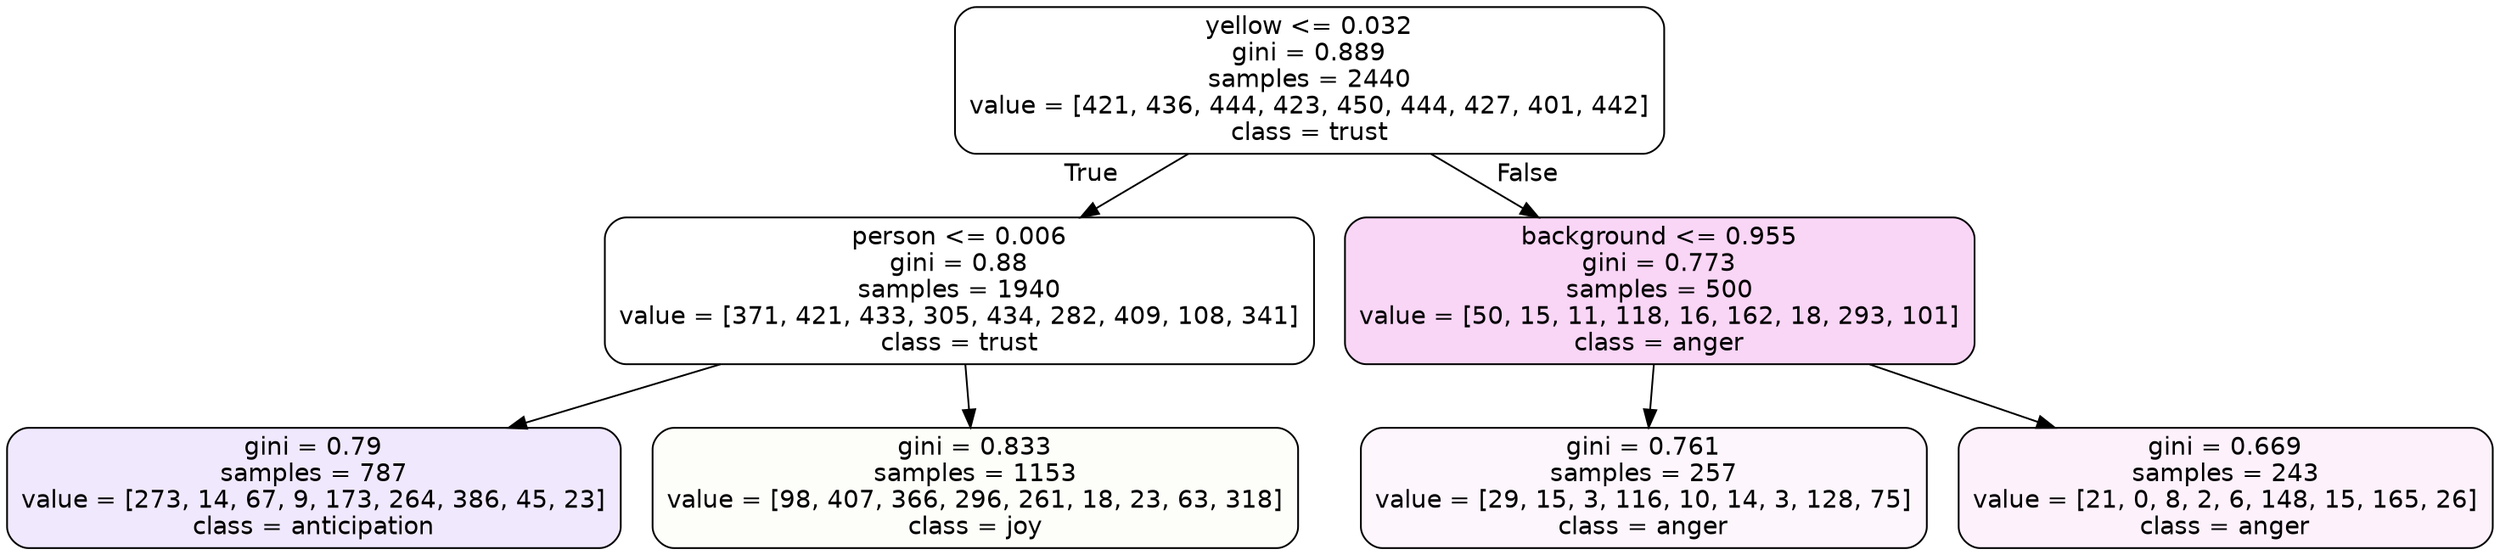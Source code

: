 digraph Tree {
node [shape=box, style="filled, rounded", color="black", fontname=helvetica] ;
edge [fontname=helvetica] ;
0 [label="yellow <= 0.032\ngini = 0.889\nsamples = 2440\nvalue = [421, 436, 444, 423, 450, 444, 427, 401, 442]\nclass = trust", fillcolor="#39d7e500"] ;
1 [label="person <= 0.006\ngini = 0.88\nsamples = 1940\nvalue = [371, 421, 433, 305, 434, 282, 409, 108, 341]\nclass = trust", fillcolor="#39d7e500"] ;
0 -> 1 [labeldistance=2.5, labelangle=45, headlabel="True"] ;
2 [label="gini = 0.79\nsamples = 787\nvalue = [273, 14, 67, 9, 173, 264, 386, 45, 23]\nclass = anticipation", fillcolor="#8139e51d"] ;
1 -> 2 ;
3 [label="gini = 0.833\nsamples = 1153\nvalue = [98, 407, 366, 296, 261, 18, 23, 63, 318]\nclass = joy", fillcolor="#d7e53907"] ;
1 -> 3 ;
4 [label="background <= 0.955\ngini = 0.773\nsamples = 500\nvalue = [50, 15, 11, 118, 16, 162, 18, 293, 101]\nclass = anger", fillcolor="#e539d736"] ;
0 -> 4 [labeldistance=2.5, labelangle=-45, headlabel="False"] ;
5 [label="gini = 0.761\nsamples = 257\nvalue = [29, 15, 3, 116, 10, 14, 3, 128, 75]\nclass = anger", fillcolor="#e539d70b"] ;
4 -> 5 ;
6 [label="gini = 0.669\nsamples = 243\nvalue = [21, 0, 8, 2, 6, 148, 15, 165, 26]\nclass = anger", fillcolor="#e539d712"] ;
4 -> 6 ;
}